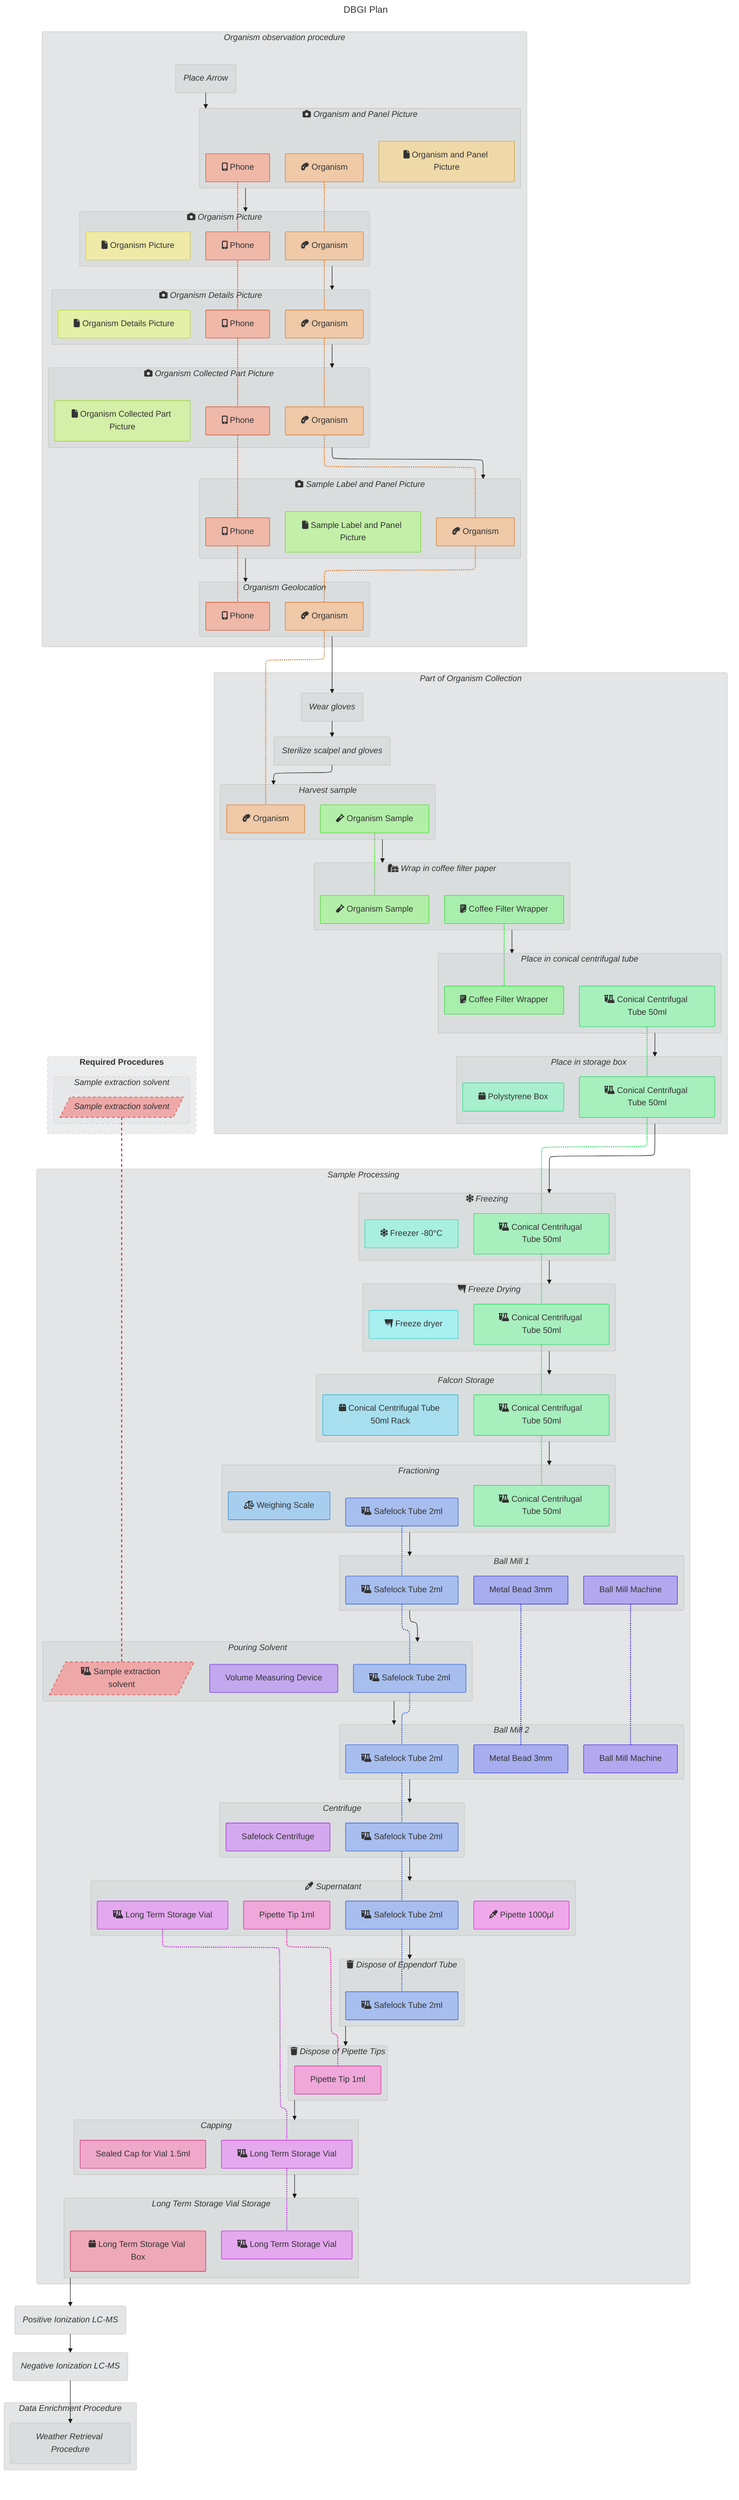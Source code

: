 ---
config:
  theme: default
  look: classic
  flowchart:
    defaultRenderer: "elk"
title: DBGI Plan
---
flowchart TB
classDef ptam_node_30 rx: 2px, ry: 2px,stroke-dasharray: 5, 5,fill: #efa8a8,stroke: #d62727
classDef ptam_edge_30 stroke-dasharray: 5, 5,stroke: #d62727,stroke-width: 2px
classDef ptam_node_52 rx: 2px, ry: 2px,fill: #efb8a8,stroke: #d64e27
classDef ptam_edge_52 stroke: #d64e27,stroke-width: 2px
classDef ptam_node_53 rx: 2px, ry: 2px,fill: #efc9a8,stroke: #d67827
classDef ptam_edge_53 stroke: #d67827,stroke-width: 2px
classDef ptam_node_54 rx: 2px, ry: 2px,fill: #efd9a8,stroke: #d6a027
classDef ptam_node_55 rx: 2px, ry: 2px,fill: #efeaa8,stroke: #d6ca27
classDef ptam_node_56 rx: 2px, ry: 2px,fill: #e4efa8,stroke: #bbd627
classDef ptam_node_57 rx: 2px, ry: 2px,fill: #d4efa8,stroke: #93d627
classDef ptam_node_58 rx: 2px, ry: 2px,fill: #c3efa8,stroke: #6ad627
classDef ptam_node_59 rx: 2px, ry: 2px,fill: #b3efa8,stroke: #42d627
classDef ptam_edge_59 stroke: #42d627,stroke-width: 2px
classDef ptam_node_60 rx: 2px, ry: 2px,fill: #a8efad,stroke: #27d633
classDef ptam_edge_60 stroke: #27d633,stroke-width: 2px
classDef ptam_node_61 rx: 2px, ry: 2px,fill: #a8efbe,stroke: #27d65d
classDef ptam_edge_61 stroke: #27d65d,stroke-width: 2px
classDef ptam_node_62 rx: 2px, ry: 2px,fill: #a8efce,stroke: #27d685
classDef ptam_node_63 rx: 2px, ry: 2px,fill: #a8efdf,stroke: #27d6af
classDef ptam_node_64 rx: 2px, ry: 2px,fill: #a8efef,stroke: #27d6d6
classDef ptam_node_65 rx: 2px, ry: 2px,fill: #a8dfef,stroke: #27afd6
classDef ptam_node_66 rx: 2px, ry: 2px,fill: #a8ceef,stroke: #2785d6
classDef ptam_node_67 rx: 2px, ry: 2px,fill: #a8beef,stroke: #275dd6
classDef ptam_edge_67 stroke: #275dd6,stroke-width: 2px
classDef ptam_node_68 rx: 2px, ry: 2px,fill: #a8adef,stroke: #2733d6
classDef ptam_edge_68 stroke: #2733d6,stroke-width: 2px
classDef ptam_node_69 rx: 2px, ry: 2px,fill: #b3a8ef,stroke: #4227d6
classDef ptam_edge_69 stroke: #4227d6,stroke-width: 2px
classDef ptam_node_70 rx: 2px, ry: 2px,fill: #c3a8ef,stroke: #6a27d6
classDef ptam_node_71 rx: 2px, ry: 2px,fill: #d4a8ef,stroke: #9327d6
classDef ptam_node_72 rx: 2px, ry: 2px,fill: #e4a8ef,stroke: #bb27d6
classDef ptam_edge_72 stroke: #bb27d6,stroke-width: 2px
classDef ptam_node_73 rx: 2px, ry: 2px,fill: #efa8ea,stroke: #d627ca
classDef ptam_node_74 rx: 2px, ry: 2px,fill: #efa8d9,stroke: #d627a0
classDef ptam_edge_74 stroke: #d627a0,stroke-width: 2px
classDef ptam_node_75 rx: 2px, ry: 2px,fill: #efa8c9,stroke: #d62778
classDef ptam_node_76 rx: 2px, ry: 2px,fill: #efa8b8,stroke: #d6274e
classDef procedure_arrow stroke: #1a1a1a
subgraph v3028345380591926682 ["`*Organism observation procedure*`"]
    subgraph v311260120136909271 ["`*Organism Geolocation*`"]
    v11113922108663937642@{shape: rect, label: "fa:fa-bacterium Organism"}
class v11113922108663937642 ptam_node_53
    v16126895999428081205@{shape: rect, label: "fa:fa-mobile-screen-button Phone"}
class v16126895999428081205 ptam_node_52
end
style v311260120136909271 rx: 3px, ry: 3px , fill: #daddde , stroke: #c5c4c3 
    subgraph v1051924597315869511 ["`fa:fa-camera *Organism Details Picture*`"]
    v2193427622283466068@{shape: rect, label: "fa:fa-mobile-screen-button Phone"}
class v2193427622283466068 ptam_node_52
    v6525427678463824313@{shape: rect, label: "fa:fa-bacterium Organism"}
class v6525427678463824313 ptam_node_53
    v11807208996568864963@{shape: rect, label: "fa:fa-file Organism Details Picture"}
class v11807208996568864963 ptam_node_56
end
style v1051924597315869511 rx: 3px, ry: 3px , fill: #daddde , stroke: #c5c4c3 
    subgraph v1534123680411641799 ["`fa:fa-camera *Organism and Panel Picture*`"]
    v7848943671089981962@{shape: rect, label: "fa:fa-bacterium Organism"}
class v7848943671089981962 ptam_node_53
    v13308392612795015304@{shape: rect, label: "fa:fa-file Organism and Panel Picture"}
class v13308392612795015304 ptam_node_54
    v17970143463711770896@{shape: rect, label: "fa:fa-mobile-screen-button Phone"}
class v17970143463711770896 ptam_node_52
end
style v1534123680411641799 rx: 3px, ry: 3px , fill: #daddde , stroke: #c5c4c3 
    subgraph v4103026798310165356 ["`fa:fa-camera *Organism Picture*`"]
    v6205218554660504338@{shape: rect, label: "fa:fa-bacterium Organism"}
class v6205218554660504338 ptam_node_53
    v13153196590485203835@{shape: rect, label: "fa:fa-mobile-screen-button Phone"}
class v13153196590485203835 ptam_node_52
    v13591892114232212172@{shape: rect, label: "fa:fa-file Organism Picture"}
class v13591892114232212172 ptam_node_55
end
style v4103026798310165356 rx: 3px, ry: 3px , fill: #daddde , stroke: #c5c4c3 
    subgraph v6188917131791530162 ["`fa:fa-camera *Organism Collected Part Picture*`"]
    v4333640642443144355@{shape: rect, label: "fa:fa-mobile-screen-button Phone"}
class v4333640642443144355 ptam_node_52
    v11386624364529408163@{shape: rect, label: "fa:fa-file Organism Collected Part Picture"}
class v11386624364529408163 ptam_node_57
    v14641493022598812644@{shape: rect, label: "fa:fa-bacterium Organism"}
class v14641493022598812644 ptam_node_53
end
style v6188917131791530162 rx: 3px, ry: 3px , fill: #daddde , stroke: #c5c4c3 
    subgraph v12927045539100924394 ["`fa:fa-camera *Sample Label and Panel Picture*`"]
    v10104848285484122365@{shape: rect, label: "fa:fa-mobile-screen-button Phone"}
class v10104848285484122365 ptam_node_52
    v14707879139478783573@{shape: rect, label: "fa:fa-file Sample Label and Panel Picture"}
class v14707879139478783573 ptam_node_58
    v16469377466091400917@{shape: rect, label: "fa:fa-bacterium Organism"}
class v16469377466091400917 ptam_node_53
end
style v12927045539100924394 rx: 3px, ry: 3px , fill: #daddde , stroke: #c5c4c3 
    v13343253157017546669@{shape: rounded, label: "*Place Arrow*"}
style v13343253157017546669 rx: 3px, ry: 3px , fill: #daddde , stroke: #c5c4c3 
end
style v3028345380591926682 rx: 3px, ry: 3px , fill: #e3e5e6 , stroke: #cdcccb 
subgraph v17743774924763561019 ["`*Part of Organism Collection*`"]
    v1593525644581205324@{shape: rounded, label: "*Wear gloves*"}
style v1593525644581205324 rx: 3px, ry: 3px , fill: #daddde , stroke: #c5c4c3 
    subgraph v2122685145573292938 ["`*Place in storage box*`"]
    v13870476016148310526@{shape: rect, label: "fa:fa-box Polystyrene Box"}
class v13870476016148310526 ptam_node_62
    v17928485516212621470@{shape: rect, label: "fa:fa-flask-vial Conical Centrifugal Tube 50ml"}
class v17928485516212621470 ptam_node_61
end
style v2122685145573292938 rx: 3px, ry: 3px , fill: #daddde , stroke: #c5c4c3 
    v6853618236932430177@{shape: rounded, label: "*Sterilize scalpel and gloves*"}
style v6853618236932430177 rx: 3px, ry: 3px , fill: #daddde , stroke: #c5c4c3 
    subgraph v7747068858140712021 ["`fa:fa-gifts *Wrap in coffee filter paper*`"]
    v3652498606979078547@{shape: rect, label: "fa:fa-vial Organism Sample"}
class v3652498606979078547 ptam_node_59
    v16442027220754119895@{shape: rect, label: "fa:fa-sheet-plastic Coffee Filter Wrapper"}
class v16442027220754119895 ptam_node_60
end
style v7747068858140712021 rx: 3px, ry: 3px , fill: #daddde , stroke: #c5c4c3 
    subgraph v9310173374096410025 ["`*Place in conical centrifugal tube*`"]
    v3262248597116900307@{shape: rect, label: "fa:fa-sheet-plastic Coffee Filter Wrapper"}
class v3262248597116900307 ptam_node_60
    v14990353667259806055@{shape: rect, label: "fa:fa-flask-vial Conical Centrifugal Tube 50ml"}
class v14990353667259806055 ptam_node_61
end
style v9310173374096410025 rx: 3px, ry: 3px , fill: #daddde , stroke: #c5c4c3 
    subgraph v13495278932736012226 ["`*Harvest sample*`"]
    v3838889096806181821@{shape: rect, label: "fa:fa-vial Organism Sample"}
class v3838889096806181821 ptam_node_59
    v15912271378211247487@{shape: rect, label: "fa:fa-bacterium Organism"}
class v15912271378211247487 ptam_node_53
end
style v13495278932736012226 rx: 3px, ry: 3px , fill: #daddde , stroke: #c5c4c3 
end
style v17743774924763561019 rx: 3px, ry: 3px , fill: #e3e5e6 , stroke: #cdcccb 
subgraph v2498097560103908224 ["`*Sample Processing*`"]
    subgraph v18583667104591756 ["`fa:fa-snowflake *Freezing*`"]
    v4526990729522271996@{shape: rect, label: "fa:fa-flask-vial Conical Centrifugal Tube 50ml"}
class v4526990729522271996 ptam_node_61
    v6213795691410899673@{shape: rect, label: "fa:fa-snowflake Freezer -80°C"}
class v6213795691410899673 ptam_node_63
end
style v18583667104591756 rx: 3px, ry: 3px , fill: #daddde , stroke: #c5c4c3 
    subgraph v19180766448697167 ["`fa:fa-trash *Dispose of Pipette Tips*`"]
    v7479450420133977555@{shape: rect, label: "Pipette Tip 1ml"}
class v7479450420133977555 ptam_node_74
end
style v19180766448697167 rx: 3px, ry: 3px , fill: #daddde , stroke: #c5c4c3 
    subgraph v2396310048668413533 ["`*Pouring Solvent*`"]
    v1061229320436704014@{shape: lean-r, label: "fa:fa-flask-vial Sample extraction solvent"}
class v1061229320436704014 ptam_node_30
    v5073129454577274896@{shape: rect, label: "fa:fa-flask-vial Safelock Tube 2ml"}
class v5073129454577274896 ptam_node_67
    v16401044679281773773@{shape: rect, label: "Volume Measuring Device"}
class v16401044679281773773 ptam_node_70
end
style v2396310048668413533 rx: 3px, ry: 3px , fill: #daddde , stroke: #c5c4c3 
    subgraph v3727790034798044539 ["`fa:fa-eye-dropper *Supernatant*`"]
    v8326264095276975882@{shape: rect, label: "fa:fa-flask-vial Long Term Storage Vial"}
class v8326264095276975882 ptam_node_72
    v12037972216533250002@{shape: rect, label: "Pipette Tip 1ml"}
class v12037972216533250002 ptam_node_74
    v12395568400872009018@{shape: rect, label: "fa:fa-flask-vial Safelock Tube 2ml"}
class v12395568400872009018 ptam_node_67
    v17369698048274477826@{shape: rect, label: "fa:fa-eye-dropper Pipette 1000µl"}
class v17369698048274477826 ptam_node_73
end
style v3727790034798044539 rx: 3px, ry: 3px , fill: #daddde , stroke: #c5c4c3 
    subgraph v3897642051393408761 ["`*Falcon Storage*`"]
    v7133056031068415810@{shape: rect, label: "fa:fa-box Conical Centrifugal Tube 50ml Rack"}
class v7133056031068415810 ptam_node_65
    v15393814712544278973@{shape: rect, label: "fa:fa-flask-vial Conical Centrifugal Tube 50ml"}
class v15393814712544278973 ptam_node_61
end
style v3897642051393408761 rx: 3px, ry: 3px , fill: #daddde , stroke: #c5c4c3 
    subgraph v4566834426810787575 ["`*Ball Mill 2*`"]
    v8575732273942738035@{shape: rect, label: "Ball Mill Machine"}
class v8575732273942738035 ptam_node_69
    v9036508960326970862@{shape: rect, label: "Metal Bead 3mm"}
class v9036508960326970862 ptam_node_68
    v16661774187605107696@{shape: rect, label: "fa:fa-flask-vial Safelock Tube 2ml"}
class v16661774187605107696 ptam_node_67
end
style v4566834426810787575 rx: 3px, ry: 3px , fill: #daddde , stroke: #c5c4c3 
    subgraph v9135460393928483585 ["`*Fractioning*`"]
    v7132760089983352574@{shape: rect, label: "fa:fa-flask-vial Conical Centrifugal Tube 50ml"}
class v7132760089983352574 ptam_node_61
    v10197713178958434214@{shape: rect, label: "fa:fa-flask-vial Safelock Tube 2ml"}
class v10197713178958434214 ptam_node_67
    v13209188869170656776@{shape: rect, label: "fa:fa-scale-unbalanced Weighing Scale"}
class v13209188869170656776 ptam_node_66
end
style v9135460393928483585 rx: 3px, ry: 3px , fill: #daddde , stroke: #c5c4c3 
    subgraph v9513477302300662270 ["`fa:fa-trash *Dispose of Eppendorf Tube*`"]
    v7055178856045546326@{shape: rect, label: "fa:fa-flask-vial Safelock Tube 2ml"}
class v7055178856045546326 ptam_node_67
end
style v9513477302300662270 rx: 3px, ry: 3px , fill: #daddde , stroke: #c5c4c3 
    subgraph v10489183632113246928 ["`fa:fa-icicles *Freeze Drying*`"]
    v4204987365478778891@{shape: rect, label: "fa:fa-flask-vial Conical Centrifugal Tube 50ml"}
class v4204987365478778891 ptam_node_61
    v17332273901133635640@{shape: rect, label: "fa:fa-icicles Freeze dryer"}
class v17332273901133635640 ptam_node_64
end
style v10489183632113246928 rx: 3px, ry: 3px , fill: #daddde , stroke: #c5c4c3 
    subgraph v12453134098987438559 ["`*Capping*`"]
    v4213471352306150460@{shape: rect, label: "Sealed Cap for Vial 1.5ml"}
class v4213471352306150460 ptam_node_75
    v4475969137173760775@{shape: rect, label: "fa:fa-flask-vial Long Term Storage Vial"}
class v4475969137173760775 ptam_node_72
end
style v12453134098987438559 rx: 3px, ry: 3px , fill: #daddde , stroke: #c5c4c3 
    subgraph v12563215945058721586 ["`*Ball Mill 1*`"]
    v1765970359470197945@{shape: rect, label: "fa:fa-flask-vial Safelock Tube 2ml"}
class v1765970359470197945 ptam_node_67
    v4417128898620337486@{shape: rect, label: "Metal Bead 3mm"}
class v4417128898620337486 ptam_node_68
    v4821614747281507807@{shape: rect, label: "Ball Mill Machine"}
class v4821614747281507807 ptam_node_69
end
style v12563215945058721586 rx: 3px, ry: 3px , fill: #daddde , stroke: #c5c4c3 
    subgraph v14424591749374418830 ["`*Centrifuge*`"]
    v4295531303243420610@{shape: rect, label: "Safelock Centrifuge"}
class v4295531303243420610 ptam_node_71
    v14468320829751791943@{shape: rect, label: "fa:fa-flask-vial Safelock Tube 2ml"}
class v14468320829751791943 ptam_node_67
end
style v14424591749374418830 rx: 3px, ry: 3px , fill: #daddde , stroke: #c5c4c3 
    subgraph v16998683344475843059 ["`*Long Term Storage Vial Storage*`"]
    v1090367166431772990@{shape: rect, label: "fa:fa-box Long Term Storage Vial Box"}
class v1090367166431772990 ptam_node_76
    v15863161059412419854@{shape: rect, label: "fa:fa-flask-vial Long Term Storage Vial"}
class v15863161059412419854 ptam_node_72
end
style v16998683344475843059 rx: 3px, ry: 3px , fill: #daddde , stroke: #c5c4c3 
end
style v2498097560103908224 rx: 3px, ry: 3px , fill: #e3e5e6 , stroke: #cdcccb 
v17951282210374718811@{shape: rounded, label: "*Positive Ionization LC-MS*"}
style v17951282210374718811 rx: 3px, ry: 3px , fill: #e3e5e6 , stroke: #cdcccb 
v10179963977520239374@{shape: rounded, label: "*Negative Ionization LC-MS*"}
style v10179963977520239374 rx: 3px, ry: 3px , fill: #e3e5e6 , stroke: #cdcccb 
subgraph v11776680963936494479 ["`*Data Enrichment Procedure*`"]
    v5350534014687806028@{shape: rounded, label: "*Weather Retrieval Procedure*"}
style v5350534014687806028 rx: 3px, ry: 3px , fill: #daddde , stroke: #c5c4c3 
end
style v11776680963936494479 rx: 3px, ry: 3px , fill: #e3e5e6 , stroke: #cdcccb 
subgraph v90 ["`**Required Procedures**`"]
    subgraph v1 ["`*Sample extraction solvent*`"]
    v13535160174940191182@{shape: lean-r, label: "*Sample extraction solvent*"}
class v13535160174940191182 ptam_node_30
end
style v1 rx: 3px, ry: 3px , fill: #e6e7e9 , stroke: #d0cecd , stroke-dasharray: 5, 5 
end
style v90 fill: #ecedee , stroke: #d5d4d3 , rx: 3px, ry: 3px , stroke-dasharray: 5, 5 
v13343253157017546669 e0@---> v1534123680411641799
class e0 procedure_arrow
v17970143463711770896 e1@-.- v13153196590485203835
class e1 ptam_edge_52
v7848943671089981962 e2@-.- v6205218554660504338
class e2 ptam_edge_53
v1534123680411641799 e3@---> v4103026798310165356
class e3 procedure_arrow
v13153196590485203835 e4@-.- v2193427622283466068
class e4 ptam_edge_52
v6205218554660504338 e5@-.- v6525427678463824313
class e5 ptam_edge_53
v4103026798310165356 e6@---> v1051924597315869511
class e6 procedure_arrow
v2193427622283466068 e7@-.- v4333640642443144355
class e7 ptam_edge_52
v6525427678463824313 e8@-.- v14641493022598812644
class e8 ptam_edge_53
v1051924597315869511 e9@---> v6188917131791530162
class e9 procedure_arrow
v4333640642443144355 e10@-.- v10104848285484122365
class e10 ptam_edge_52
v14641493022598812644 e11@-.- v16469377466091400917
class e11 ptam_edge_53
v6188917131791530162 e12@---> v12927045539100924394
class e12 procedure_arrow
v10104848285484122365 e13@-.- v16126895999428081205
class e13 ptam_edge_52
v16469377466091400917 e14@-.- v11113922108663937642
class e14 ptam_edge_53
v12927045539100924394 e15@---> v311260120136909271
class e15 procedure_arrow
v1593525644581205324 e16@---> v6853618236932430177
class e16 procedure_arrow
v11113922108663937642 e17@-.- v15912271378211247487
class e17 ptam_edge_53
v6853618236932430177 e18@---> v13495278932736012226
class e18 procedure_arrow
v3838889096806181821 e19@-.- v3652498606979078547
class e19 ptam_edge_59
v13495278932736012226 e20@---> v7747068858140712021
class e20 procedure_arrow
v16442027220754119895 e21@-.- v3262248597116900307
class e21 ptam_edge_60
v7747068858140712021 e22@---> v9310173374096410025
class e22 procedure_arrow
v14990353667259806055 e23@-.- v17928485516212621470
class e23 ptam_edge_61
v9310173374096410025 e24@---> v2122685145573292938
class e24 procedure_arrow
v311260120136909271 e25@---> v1593525644581205324
class e25 procedure_arrow
v17928485516212621470 e26@-.- v4526990729522271996
class e26 ptam_edge_61
v4526990729522271996 e27@-.- v4204987365478778891
class e27 ptam_edge_61
v18583667104591756 e28@---> v10489183632113246928
class e28 procedure_arrow
v4204987365478778891 e29@-.- v15393814712544278973
class e29 ptam_edge_61
v10489183632113246928 e30@---> v3897642051393408761
class e30 procedure_arrow
v15393814712544278973 e31@-.- v7132760089983352574
class e31 ptam_edge_61
v3897642051393408761 e32@---> v9135460393928483585
class e32 procedure_arrow
v10197713178958434214 e33@-.- v1765970359470197945
class e33 ptam_edge_67
v9135460393928483585 e34@---> v12563215945058721586
class e34 procedure_arrow
v1765970359470197945 e35@-.- v5073129454577274896
class e35 ptam_edge_67
v13535160174940191182 e36@-.- v1061229320436704014
class e36 ptam_edge_30
v12563215945058721586 e37@---> v2396310048668413533
class e37 procedure_arrow
v5073129454577274896 e38@-.- v16661774187605107696
class e38 ptam_edge_67
v4417128898620337486 e39@-.- v9036508960326970862
class e39 ptam_edge_68
v4821614747281507807 e40@-.- v8575732273942738035
class e40 ptam_edge_69
v2396310048668413533 e41@---> v4566834426810787575
class e41 procedure_arrow
v16661774187605107696 e42@-.- v14468320829751791943
class e42 ptam_edge_67
v4566834426810787575 e43@---> v14424591749374418830
class e43 procedure_arrow
v14468320829751791943 e44@-.- v12395568400872009018
class e44 ptam_edge_67
v14424591749374418830 e45@---> v3727790034798044539
class e45 procedure_arrow
v12395568400872009018 e46@-.- v7055178856045546326
class e46 ptam_edge_67
v3727790034798044539 e47@---> v9513477302300662270
class e47 procedure_arrow
v12037972216533250002 e48@-.- v7479450420133977555
class e48 ptam_edge_74
v9513477302300662270 e49@---> v19180766448697167
class e49 procedure_arrow
v8326264095276975882 e50@-.- v4475969137173760775
class e50 ptam_edge_72
v19180766448697167 e51@---> v12453134098987438559
class e51 procedure_arrow
v4475969137173760775 e52@-.- v15863161059412419854
class e52 ptam_edge_72
v12453134098987438559 e53@---> v16998683344475843059
class e53 procedure_arrow
v2122685145573292938 e54@---> v18583667104591756
class e54 procedure_arrow
v16998683344475843059 e55@---> v17951282210374718811
class e55 procedure_arrow
v17951282210374718811 e56@---> v10179963977520239374
class e56 procedure_arrow
v10179963977520239374 e57@---> v5350534014687806028
class e57 procedure_arrow